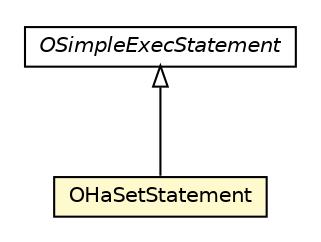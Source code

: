 #!/usr/local/bin/dot
#
# Class diagram 
# Generated by UMLGraph version R5_6-24-gf6e263 (http://www.umlgraph.org/)
#

digraph G {
	edge [fontname="Helvetica",fontsize=10,labelfontname="Helvetica",labelfontsize=10];
	node [fontname="Helvetica",fontsize=10,shape=plaintext];
	nodesep=0.25;
	ranksep=0.5;
	// com.orientechnologies.orient.core.sql.parser.OSimpleExecStatement
	c3559388 [label=<<table title="com.orientechnologies.orient.core.sql.parser.OSimpleExecStatement" border="0" cellborder="1" cellspacing="0" cellpadding="2" port="p" href="./OSimpleExecStatement.html">
		<tr><td><table border="0" cellspacing="0" cellpadding="1">
<tr><td align="center" balign="center"><font face="Helvetica-Oblique"> OSimpleExecStatement </font></td></tr>
		</table></td></tr>
		</table>>, URL="./OSimpleExecStatement.html", fontname="Helvetica", fontcolor="black", fontsize=10.0];
	// com.orientechnologies.orient.core.sql.parser.OHaSetStatement
	c3559426 [label=<<table title="com.orientechnologies.orient.core.sql.parser.OHaSetStatement" border="0" cellborder="1" cellspacing="0" cellpadding="2" port="p" bgcolor="lemonChiffon" href="./OHaSetStatement.html">
		<tr><td><table border="0" cellspacing="0" cellpadding="1">
<tr><td align="center" balign="center"> OHaSetStatement </td></tr>
		</table></td></tr>
		</table>>, URL="./OHaSetStatement.html", fontname="Helvetica", fontcolor="black", fontsize=10.0];
	//com.orientechnologies.orient.core.sql.parser.OHaSetStatement extends com.orientechnologies.orient.core.sql.parser.OSimpleExecStatement
	c3559388:p -> c3559426:p [dir=back,arrowtail=empty];
}

